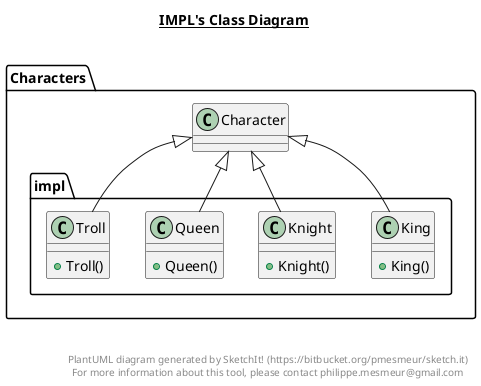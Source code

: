 @startuml

title __IMPL's Class Diagram__\n

  namespace Characters {
    namespace impl {
      class Characters.impl.King {
          + King()
      }
    }
  }
  

  namespace Characters {
    namespace impl {
      class Characters.impl.Knight {
          + Knight()
      }
    }
  }
  

  namespace Characters {
    namespace impl {
      class Characters.impl.Queen {
          + Queen()
      }
    }
  }
  

  namespace Characters {
    namespace impl {
      class Characters.impl.Troll {
          + Troll()
      }
    }
  }
  

  Characters.impl.King -up-|> Characters.Character
  Characters.impl.Knight -up-|> Characters.Character
  Characters.impl.Queen -up-|> Characters.Character
  Characters.impl.Troll -up-|> Characters.Character


right footer


PlantUML diagram generated by SketchIt! (https://bitbucket.org/pmesmeur/sketch.it)
For more information about this tool, please contact philippe.mesmeur@gmail.com
endfooter

@enduml
